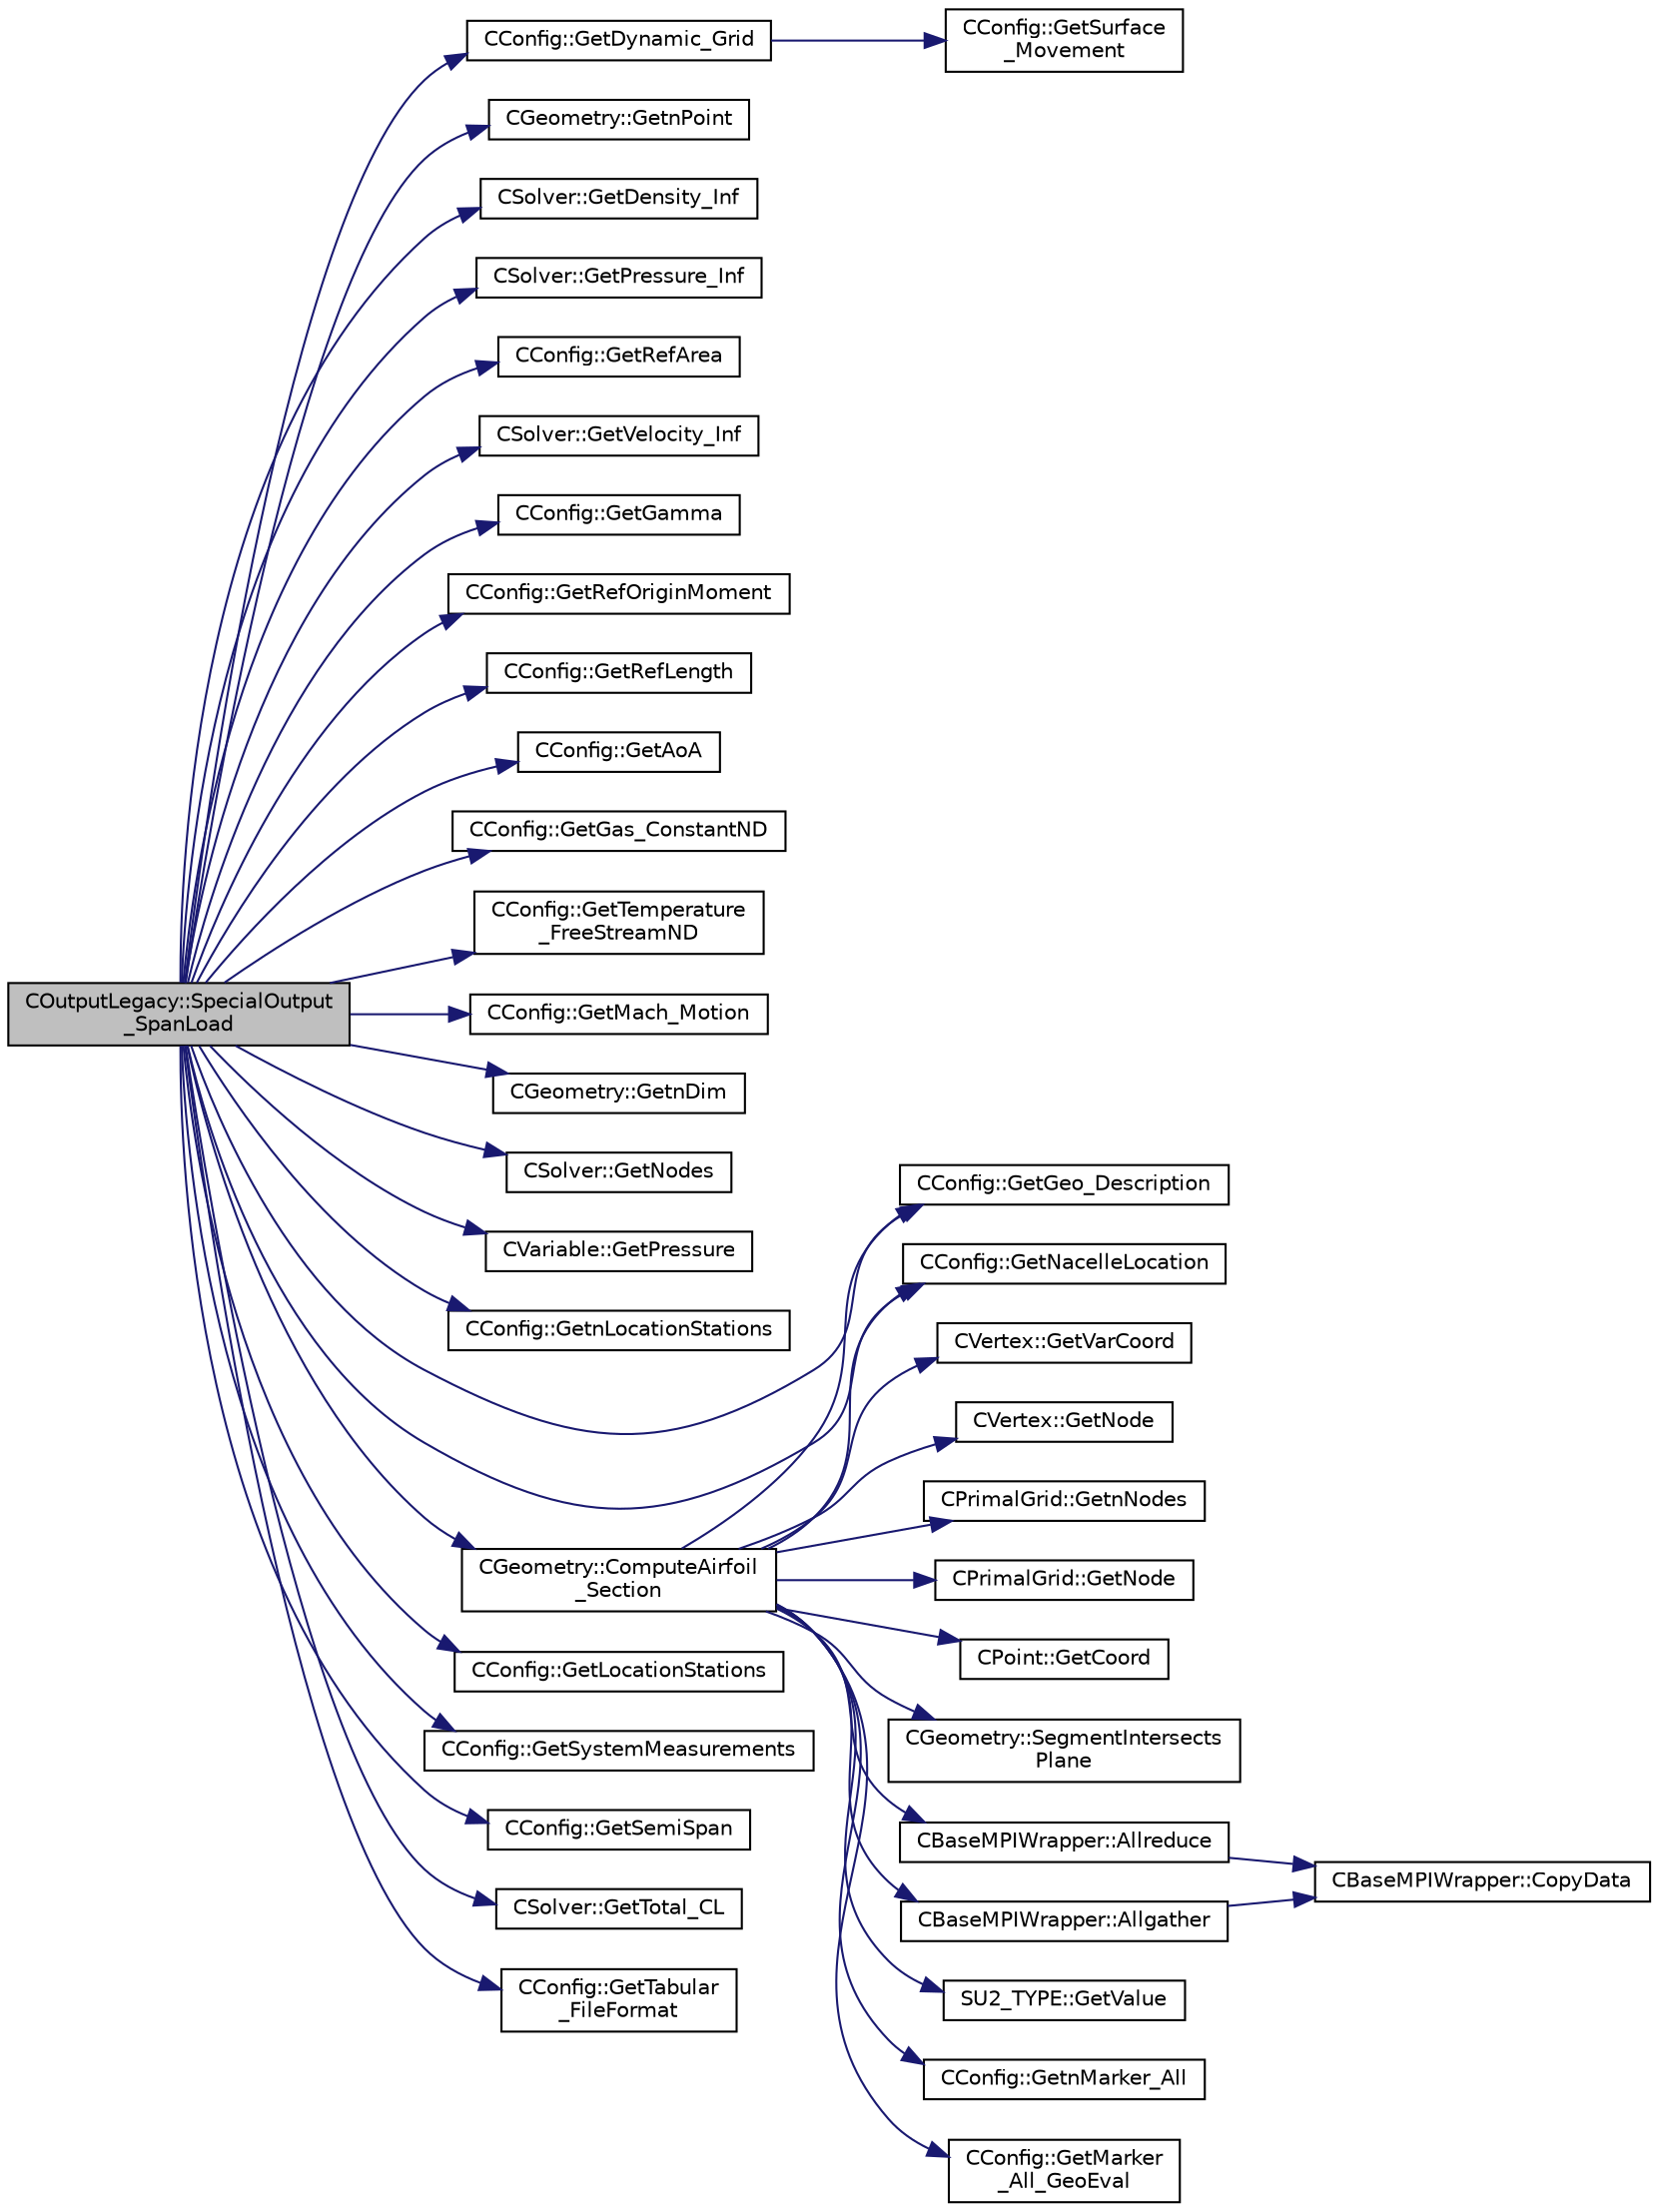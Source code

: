 digraph "COutputLegacy::SpecialOutput_SpanLoad"
{
  edge [fontname="Helvetica",fontsize="10",labelfontname="Helvetica",labelfontsize="10"];
  node [fontname="Helvetica",fontsize="10",shape=record];
  rankdir="LR";
  Node2398 [label="COutputLegacy::SpecialOutput\l_SpanLoad",height=0.2,width=0.4,color="black", fillcolor="grey75", style="filled", fontcolor="black"];
  Node2398 -> Node2399 [color="midnightblue",fontsize="10",style="solid",fontname="Helvetica"];
  Node2399 [label="CConfig::GetDynamic_Grid",height=0.2,width=0.4,color="black", fillcolor="white", style="filled",URL="$class_c_config.html#aec128f3c410ba39efff14e6e4ae2db13",tooltip="Get information about dynamic grids. "];
  Node2399 -> Node2400 [color="midnightblue",fontsize="10",style="solid",fontname="Helvetica"];
  Node2400 [label="CConfig::GetSurface\l_Movement",height=0.2,width=0.4,color="black", fillcolor="white", style="filled",URL="$class_c_config.html#a67dbc09d0ad95072023d7f356333d6c8",tooltip="Get information about deforming markers. "];
  Node2398 -> Node2401 [color="midnightblue",fontsize="10",style="solid",fontname="Helvetica"];
  Node2401 [label="CGeometry::GetnPoint",height=0.2,width=0.4,color="black", fillcolor="white", style="filled",URL="$class_c_geometry.html#aa68b666b38f4d2c7021736ae86940f44",tooltip="Get number of points. "];
  Node2398 -> Node2402 [color="midnightblue",fontsize="10",style="solid",fontname="Helvetica"];
  Node2402 [label="CSolver::GetDensity_Inf",height=0.2,width=0.4,color="black", fillcolor="white", style="filled",URL="$class_c_solver.html#a8db8db096fdfb8bd067a2b1adeb8d5b6",tooltip="A virtual member. "];
  Node2398 -> Node2403 [color="midnightblue",fontsize="10",style="solid",fontname="Helvetica"];
  Node2403 [label="CSolver::GetPressure_Inf",height=0.2,width=0.4,color="black", fillcolor="white", style="filled",URL="$class_c_solver.html#afeaf42e0257b9b7e1bab7d090b44282f",tooltip="A virtual member. "];
  Node2398 -> Node2404 [color="midnightblue",fontsize="10",style="solid",fontname="Helvetica"];
  Node2404 [label="CConfig::GetRefArea",height=0.2,width=0.4,color="black", fillcolor="white", style="filled",URL="$class_c_config.html#ad1d22f6d4f0225e3281d826a4c866779",tooltip="Get the reference area for non dimensional coefficient computation. If the value from the is 0 then..."];
  Node2398 -> Node2405 [color="midnightblue",fontsize="10",style="solid",fontname="Helvetica"];
  Node2405 [label="CSolver::GetVelocity_Inf",height=0.2,width=0.4,color="black", fillcolor="white", style="filled",URL="$class_c_solver.html#a0285d219c0390bb90029527bb2e0d908",tooltip="A virtual member. "];
  Node2398 -> Node2406 [color="midnightblue",fontsize="10",style="solid",fontname="Helvetica"];
  Node2406 [label="CConfig::GetGamma",height=0.2,width=0.4,color="black", fillcolor="white", style="filled",URL="$class_c_config.html#a5f01bbbd9c331ecea38eebbe9cc9cd4e",tooltip="Get the value of the Gamma of fluid (ratio of specific heats). "];
  Node2398 -> Node2407 [color="midnightblue",fontsize="10",style="solid",fontname="Helvetica"];
  Node2407 [label="CConfig::GetRefOriginMoment",height=0.2,width=0.4,color="black", fillcolor="white", style="filled",URL="$class_c_config.html#a11302b0fc39a262419332a53e0a82c19",tooltip="Get reference origin for moment computation. "];
  Node2398 -> Node2408 [color="midnightblue",fontsize="10",style="solid",fontname="Helvetica"];
  Node2408 [label="CConfig::GetRefLength",height=0.2,width=0.4,color="black", fillcolor="white", style="filled",URL="$class_c_config.html#a63ce45e68b93f8f3f1de44a2abad67ef",tooltip="Get the reference length for computing moment (the default value is 1). "];
  Node2398 -> Node2409 [color="midnightblue",fontsize="10",style="solid",fontname="Helvetica"];
  Node2409 [label="CConfig::GetAoA",height=0.2,width=0.4,color="black", fillcolor="white", style="filled",URL="$class_c_config.html#a6020a5df7025ffb286f9b9f55f3f2773",tooltip="Get the angle of attack of the body. This is the angle between a reference line on a lifting body (of..."];
  Node2398 -> Node2410 [color="midnightblue",fontsize="10",style="solid",fontname="Helvetica"];
  Node2410 [label="CConfig::GetGas_ConstantND",height=0.2,width=0.4,color="black", fillcolor="white", style="filled",URL="$class_c_config.html#a6d835a954bb5e99c5a3de6db5ed24ff3",tooltip="Get the value of specific gas constant. "];
  Node2398 -> Node2411 [color="midnightblue",fontsize="10",style="solid",fontname="Helvetica"];
  Node2411 [label="CConfig::GetTemperature\l_FreeStreamND",height=0.2,width=0.4,color="black", fillcolor="white", style="filled",URL="$class_c_config.html#a00454cff9575acd21239959b4030b192",tooltip="Get the value of the non-dimensionalized freestream temperature. "];
  Node2398 -> Node2412 [color="midnightblue",fontsize="10",style="solid",fontname="Helvetica"];
  Node2412 [label="CConfig::GetMach_Motion",height=0.2,width=0.4,color="black", fillcolor="white", style="filled",URL="$class_c_config.html#a84da3953107e3dad010e13227f1d84d0",tooltip="Get the mach number based on the mesh velocity and freestream quantities. "];
  Node2398 -> Node2413 [color="midnightblue",fontsize="10",style="solid",fontname="Helvetica"];
  Node2413 [label="CGeometry::GetnDim",height=0.2,width=0.4,color="black", fillcolor="white", style="filled",URL="$class_c_geometry.html#a2af01006c0c4f74ba089582f1a3587fe",tooltip="Get number of coordinates. "];
  Node2398 -> Node2414 [color="midnightblue",fontsize="10",style="solid",fontname="Helvetica"];
  Node2414 [label="CSolver::GetNodes",height=0.2,width=0.4,color="black", fillcolor="white", style="filled",URL="$class_c_solver.html#af3198e52a2ea377bb765647b5e697197",tooltip="Allow outside access to the nodes of the solver, containing conservatives, primitives, etc. "];
  Node2398 -> Node2415 [color="midnightblue",fontsize="10",style="solid",fontname="Helvetica"];
  Node2415 [label="CVariable::GetPressure",height=0.2,width=0.4,color="black", fillcolor="white", style="filled",URL="$class_c_variable.html#ad08820234eeedeb13105e603af2c67ad",tooltip="A virtual member. "];
  Node2398 -> Node2416 [color="midnightblue",fontsize="10",style="solid",fontname="Helvetica"];
  Node2416 [label="CConfig::GetnLocationStations",height=0.2,width=0.4,color="black", fillcolor="white", style="filled",URL="$class_c_config.html#a8cb31cac5a43f41fe5bc47e6cb87375b",tooltip="Get the number of sections. "];
  Node2398 -> Node2417 [color="midnightblue",fontsize="10",style="solid",fontname="Helvetica"];
  Node2417 [label="CConfig::GetGeo_Description",height=0.2,width=0.4,color="black", fillcolor="white", style="filled",URL="$class_c_config.html#aa442a0400020ede3ab81c2d9a966f8c3",tooltip="Get Description of the geometry to be analyzed. "];
  Node2398 -> Node2418 [color="midnightblue",fontsize="10",style="solid",fontname="Helvetica"];
  Node2418 [label="CConfig::GetLocationStations",height=0.2,width=0.4,color="black", fillcolor="white", style="filled",URL="$class_c_config.html#adf6319221dceb47115ab67c329cbbeaf",tooltip="Get the airfoil sections in the slicing process. "];
  Node2398 -> Node2419 [color="midnightblue",fontsize="10",style="solid",fontname="Helvetica"];
  Node2419 [label="CConfig::GetNacelleLocation",height=0.2,width=0.4,color="black", fillcolor="white", style="filled",URL="$class_c_config.html#aa0cea4ab0d11d77fdec385ad72c6451e",tooltip="Get the defintion of the nacelle location. "];
  Node2398 -> Node2420 [color="midnightblue",fontsize="10",style="solid",fontname="Helvetica"];
  Node2420 [label="CGeometry::ComputeAirfoil\l_Section",height=0.2,width=0.4,color="black", fillcolor="white", style="filled",URL="$class_c_geometry.html#a136d597cdcaa37dab258f69727a70a53",tooltip="A virtual member. "];
  Node2420 -> Node2421 [color="midnightblue",fontsize="10",style="solid",fontname="Helvetica"];
  Node2421 [label="CConfig::GetnMarker_All",height=0.2,width=0.4,color="black", fillcolor="white", style="filled",URL="$class_c_config.html#a300c4884edfc0c2acf395036439004f4",tooltip="Get the total number of boundary markers including send/receive domains. "];
  Node2420 -> Node2422 [color="midnightblue",fontsize="10",style="solid",fontname="Helvetica"];
  Node2422 [label="CConfig::GetMarker\l_All_GeoEval",height=0.2,width=0.4,color="black", fillcolor="white", style="filled",URL="$class_c_config.html#a0d3d6a63fed3394fa2e2842e260494db",tooltip="Get the monitoring information for a marker val_marker. "];
  Node2420 -> Node2423 [color="midnightblue",fontsize="10",style="solid",fontname="Helvetica"];
  Node2423 [label="CVertex::GetVarCoord",height=0.2,width=0.4,color="black", fillcolor="white", style="filled",URL="$class_c_vertex.html#a060e712c827ad967dc5074539ca84d39",tooltip="Get the value of the coordinate variation due to a surface modification. "];
  Node2420 -> Node2424 [color="midnightblue",fontsize="10",style="solid",fontname="Helvetica"];
  Node2424 [label="CVertex::GetNode",height=0.2,width=0.4,color="black", fillcolor="white", style="filled",URL="$class_c_vertex.html#a95c513bf927464157ed96b6c79779a1f",tooltip="Get the node of the vertex. "];
  Node2420 -> Node2425 [color="midnightblue",fontsize="10",style="solid",fontname="Helvetica"];
  Node2425 [label="CPrimalGrid::GetnNodes",height=0.2,width=0.4,color="black", fillcolor="white", style="filled",URL="$class_c_primal_grid.html#a0efbf2f8391d5177d92bd850016a3783",tooltip="A pure virtual member. "];
  Node2420 -> Node2426 [color="midnightblue",fontsize="10",style="solid",fontname="Helvetica"];
  Node2426 [label="CPrimalGrid::GetNode",height=0.2,width=0.4,color="black", fillcolor="white", style="filled",URL="$class_c_primal_grid.html#a4fc7b6b6ac5025325c7e68fb56fbeef8",tooltip="A pure virtual member. "];
  Node2420 -> Node2427 [color="midnightblue",fontsize="10",style="solid",fontname="Helvetica"];
  Node2427 [label="CPoint::GetCoord",height=0.2,width=0.4,color="black", fillcolor="white", style="filled",URL="$class_c_point.html#a95fe081d22e96e190cb3edcbf0d6525f",tooltip="Get the coordinates dor the control volume. "];
  Node2420 -> Node2417 [color="midnightblue",fontsize="10",style="solid",fontname="Helvetica"];
  Node2420 -> Node2419 [color="midnightblue",fontsize="10",style="solid",fontname="Helvetica"];
  Node2420 -> Node2428 [color="midnightblue",fontsize="10",style="solid",fontname="Helvetica"];
  Node2428 [label="CGeometry::SegmentIntersects\lPlane",height=0.2,width=0.4,color="black", fillcolor="white", style="filled",URL="$class_c_geometry.html#ab9320eb94dc9da5fa75194c90d5bf54d",tooltip="Compute the intersection between a segment and a plane. "];
  Node2420 -> Node2429 [color="midnightblue",fontsize="10",style="solid",fontname="Helvetica"];
  Node2429 [label="CBaseMPIWrapper::Allreduce",height=0.2,width=0.4,color="black", fillcolor="white", style="filled",URL="$class_c_base_m_p_i_wrapper.html#a637b6fd917a8ca91ce748ba88e0d66b6"];
  Node2429 -> Node2430 [color="midnightblue",fontsize="10",style="solid",fontname="Helvetica"];
  Node2430 [label="CBaseMPIWrapper::CopyData",height=0.2,width=0.4,color="black", fillcolor="white", style="filled",URL="$class_c_base_m_p_i_wrapper.html#a4725cc1dd65b161b483e812a538a5e36"];
  Node2420 -> Node2431 [color="midnightblue",fontsize="10",style="solid",fontname="Helvetica"];
  Node2431 [label="CBaseMPIWrapper::Allgather",height=0.2,width=0.4,color="black", fillcolor="white", style="filled",URL="$class_c_base_m_p_i_wrapper.html#a55195abbb7206e08a4933fa53cd41923"];
  Node2431 -> Node2430 [color="midnightblue",fontsize="10",style="solid",fontname="Helvetica"];
  Node2420 -> Node2432 [color="midnightblue",fontsize="10",style="solid",fontname="Helvetica"];
  Node2432 [label="SU2_TYPE::GetValue",height=0.2,width=0.4,color="black", fillcolor="white", style="filled",URL="$namespace_s_u2___t_y_p_e.html#a0ed43473f5a450ce028d088427bf10cb",tooltip="Get the (primitive) value of the datatype (needs to be implemented for each new type). "];
  Node2398 -> Node2433 [color="midnightblue",fontsize="10",style="solid",fontname="Helvetica"];
  Node2433 [label="CConfig::GetSystemMeasurements",height=0.2,width=0.4,color="black", fillcolor="white", style="filled",URL="$class_c_config.html#afbc5c2467fd51eafa6e05e5bda7d3d3e",tooltip="Governing equations of the flow (it can be different from the run time equation). ..."];
  Node2398 -> Node2434 [color="midnightblue",fontsize="10",style="solid",fontname="Helvetica"];
  Node2434 [label="CConfig::GetSemiSpan",height=0.2,width=0.4,color="black", fillcolor="white", style="filled",URL="$class_c_config.html#a6654e8460b586ec7022ded455af379d1",tooltip="Get the wing semi span. "];
  Node2398 -> Node2435 [color="midnightblue",fontsize="10",style="solid",fontname="Helvetica"];
  Node2435 [label="CSolver::GetTotal_CL",height=0.2,width=0.4,color="black", fillcolor="white", style="filled",URL="$class_c_solver.html#a5906c2d5d62b8d42c46eee1c3b10de45",tooltip="A virtual member. "];
  Node2398 -> Node2436 [color="midnightblue",fontsize="10",style="solid",fontname="Helvetica"];
  Node2436 [label="CConfig::GetTabular\l_FileFormat",height=0.2,width=0.4,color="black", fillcolor="white", style="filled",URL="$class_c_config.html#ada7c747b29da89590dfbcc33e62e8f3e",tooltip="Get the format of the output solution. "];
}
